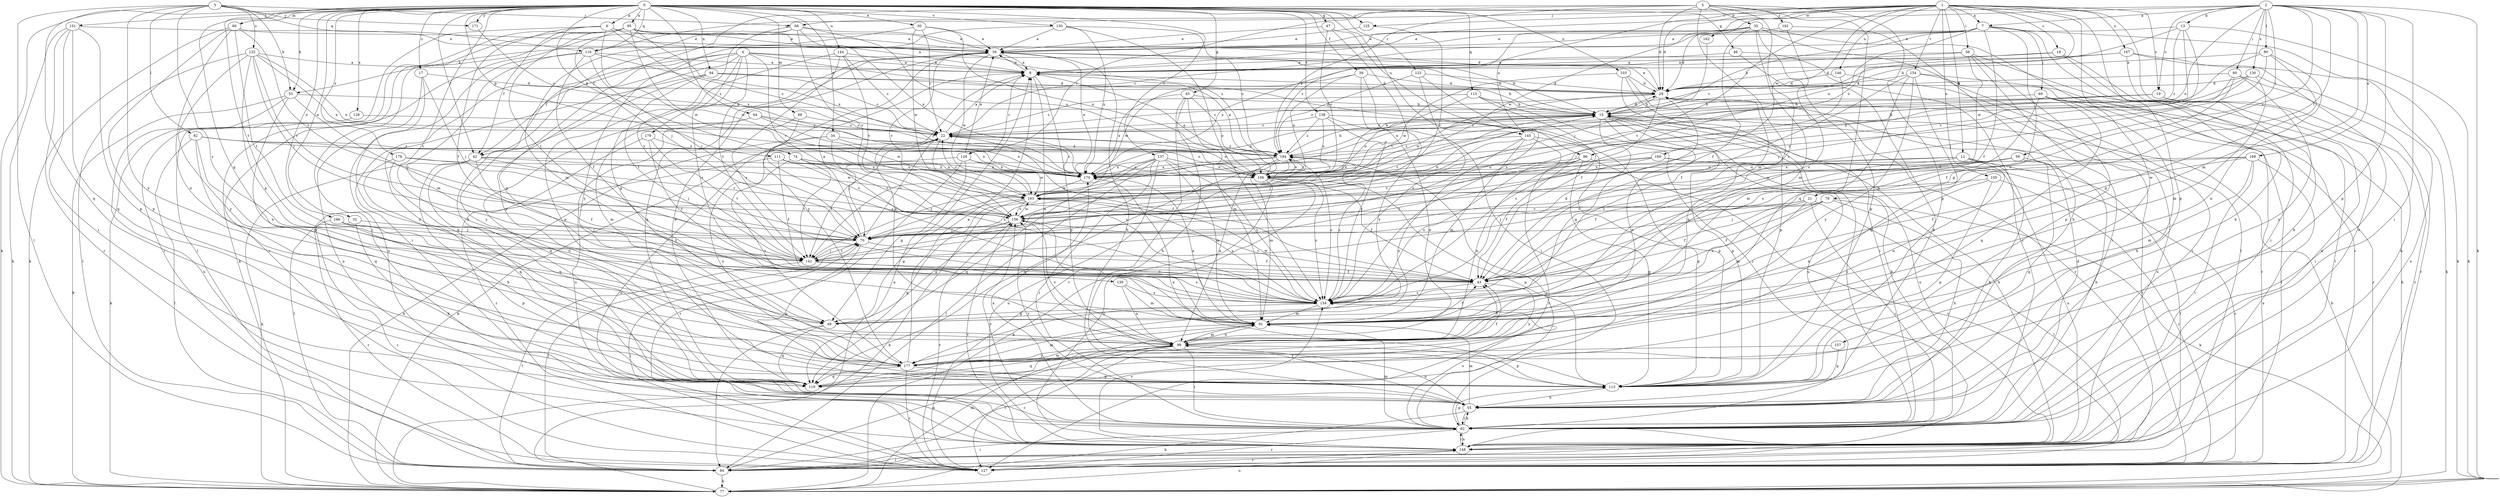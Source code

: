 strict digraph  {
0;
1;
2;
3;
4;
5;
6;
7;
8;
12;
13;
15;
17;
18;
19;
21;
22;
29;
30;
32;
34;
35;
36;
39;
42;
43;
45;
46;
47;
49;
53;
55;
56;
59;
60;
62;
64;
68;
69;
70;
74;
77;
78;
80;
82;
84;
88;
90;
91;
94;
95;
96;
99;
103;
105;
106;
111;
113;
115;
116;
119;
123;
125;
126;
127;
128;
130;
132;
134;
137;
138;
139;
141;
144;
145;
146;
148;
150;
151;
154;
156;
157;
160;
162;
163;
166;
167;
169;
170;
171;
177;
178;
179;
182;
184;
0 -> 6  [label=a];
0 -> 17  [label=c];
0 -> 30  [label=e];
0 -> 32  [label=e];
0 -> 34  [label=e];
0 -> 39  [label=f];
0 -> 42  [label=f];
0 -> 45  [label=g];
0 -> 46  [label=g];
0 -> 47  [label=g];
0 -> 49  [label=g];
0 -> 53  [label=h];
0 -> 64  [label=j];
0 -> 74  [label=k];
0 -> 77  [label=k];
0 -> 88  [label=m];
0 -> 90  [label=m];
0 -> 94  [label=n];
0 -> 95  [label=n];
0 -> 103  [label=o];
0 -> 111  [label=p];
0 -> 115  [label=q];
0 -> 116  [label=q];
0 -> 123  [label=r];
0 -> 125  [label=r];
0 -> 128  [label=s];
0 -> 137  [label=t];
0 -> 138  [label=t];
0 -> 139  [label=t];
0 -> 141  [label=t];
0 -> 144  [label=u];
0 -> 145  [label=u];
0 -> 150  [label=v];
0 -> 151  [label=v];
0 -> 166  [label=x];
0 -> 171  [label=y];
0 -> 178  [label=z];
1 -> 7  [label=a];
1 -> 12  [label=b];
1 -> 18  [label=c];
1 -> 19  [label=c];
1 -> 29  [label=d];
1 -> 56  [label=i];
1 -> 68  [label=j];
1 -> 105  [label=o];
1 -> 106  [label=o];
1 -> 113  [label=p];
1 -> 116  [label=q];
1 -> 141  [label=t];
1 -> 145  [label=u];
1 -> 146  [label=u];
1 -> 148  [label=u];
1 -> 154  [label=v];
1 -> 157  [label=w];
1 -> 160  [label=w];
1 -> 162  [label=w];
1 -> 163  [label=w];
1 -> 167  [label=x];
2 -> 7  [label=a];
2 -> 8  [label=a];
2 -> 13  [label=b];
2 -> 19  [label=c];
2 -> 21  [label=c];
2 -> 59  [label=i];
2 -> 60  [label=i];
2 -> 62  [label=i];
2 -> 77  [label=k];
2 -> 78  [label=l];
2 -> 80  [label=l];
2 -> 91  [label=m];
2 -> 106  [label=o];
2 -> 113  [label=p];
2 -> 125  [label=r];
2 -> 130  [label=s];
2 -> 169  [label=x];
3 -> 53  [label=h];
3 -> 68  [label=j];
3 -> 82  [label=l];
3 -> 84  [label=l];
3 -> 116  [label=q];
3 -> 119  [label=q];
3 -> 132  [label=s];
3 -> 134  [label=s];
3 -> 171  [label=y];
3 -> 177  [label=y];
4 -> 8  [label=a];
4 -> 15  [label=b];
4 -> 42  [label=f];
4 -> 49  [label=g];
4 -> 62  [label=i];
4 -> 96  [label=n];
4 -> 134  [label=s];
4 -> 141  [label=t];
4 -> 156  [label=v];
4 -> 177  [label=y];
4 -> 179  [label=z];
5 -> 29  [label=d];
5 -> 35  [label=e];
5 -> 42  [label=f];
5 -> 91  [label=m];
5 -> 113  [label=p];
5 -> 119  [label=q];
5 -> 126  [label=r];
5 -> 134  [label=s];
5 -> 182  [label=z];
5 -> 184  [label=z];
6 -> 36  [label=e];
6 -> 42  [label=f];
6 -> 43  [label=f];
6 -> 84  [label=l];
6 -> 163  [label=w];
6 -> 170  [label=x];
6 -> 184  [label=z];
7 -> 15  [label=b];
7 -> 22  [label=c];
7 -> 36  [label=e];
7 -> 43  [label=f];
7 -> 49  [label=g];
7 -> 53  [label=h];
7 -> 55  [label=h];
7 -> 69  [label=j];
7 -> 77  [label=k];
7 -> 96  [label=n];
8 -> 29  [label=d];
8 -> 36  [label=e];
8 -> 99  [label=n];
8 -> 113  [label=p];
8 -> 126  [label=r];
12 -> 43  [label=f];
12 -> 55  [label=h];
12 -> 84  [label=l];
12 -> 99  [label=n];
12 -> 106  [label=o];
12 -> 170  [label=x];
13 -> 15  [label=b];
13 -> 36  [label=e];
13 -> 77  [label=k];
13 -> 156  [label=v];
13 -> 163  [label=w];
13 -> 184  [label=z];
15 -> 22  [label=c];
15 -> 29  [label=d];
15 -> 49  [label=g];
15 -> 62  [label=i];
15 -> 99  [label=n];
15 -> 106  [label=o];
15 -> 113  [label=p];
15 -> 127  [label=r];
15 -> 148  [label=u];
15 -> 156  [label=v];
15 -> 170  [label=x];
17 -> 29  [label=d];
17 -> 70  [label=j];
17 -> 148  [label=u];
17 -> 177  [label=y];
18 -> 8  [label=a];
18 -> 29  [label=d];
18 -> 62  [label=i];
18 -> 148  [label=u];
19 -> 15  [label=b];
19 -> 62  [label=i];
19 -> 127  [label=r];
19 -> 170  [label=x];
19 -> 184  [label=z];
21 -> 43  [label=f];
21 -> 62  [label=i];
21 -> 70  [label=j];
21 -> 84  [label=l];
21 -> 91  [label=m];
21 -> 156  [label=v];
22 -> 8  [label=a];
22 -> 15  [label=b];
22 -> 43  [label=f];
22 -> 70  [label=j];
22 -> 77  [label=k];
22 -> 106  [label=o];
22 -> 134  [label=s];
22 -> 184  [label=z];
29 -> 15  [label=b];
29 -> 22  [label=c];
29 -> 36  [label=e];
29 -> 99  [label=n];
29 -> 134  [label=s];
29 -> 148  [label=u];
29 -> 163  [label=w];
30 -> 22  [label=c];
30 -> 36  [label=e];
30 -> 55  [label=h];
30 -> 106  [label=o];
30 -> 163  [label=w];
32 -> 55  [label=h];
32 -> 70  [label=j];
32 -> 127  [label=r];
34 -> 77  [label=k];
34 -> 134  [label=s];
34 -> 148  [label=u];
34 -> 170  [label=x];
34 -> 184  [label=z];
35 -> 29  [label=d];
35 -> 36  [label=e];
35 -> 43  [label=f];
35 -> 84  [label=l];
35 -> 91  [label=m];
35 -> 113  [label=p];
35 -> 127  [label=r];
35 -> 184  [label=z];
36 -> 8  [label=a];
36 -> 15  [label=b];
36 -> 49  [label=g];
36 -> 55  [label=h];
36 -> 119  [label=q];
36 -> 156  [label=v];
36 -> 163  [label=w];
36 -> 177  [label=y];
39 -> 29  [label=d];
39 -> 62  [label=i];
39 -> 106  [label=o];
39 -> 163  [label=w];
39 -> 177  [label=y];
42 -> 43  [label=f];
42 -> 55  [label=h];
42 -> 70  [label=j];
42 -> 77  [label=k];
42 -> 106  [label=o];
42 -> 119  [label=q];
42 -> 163  [label=w];
43 -> 134  [label=s];
43 -> 156  [label=v];
43 -> 177  [label=y];
45 -> 15  [label=b];
45 -> 55  [label=h];
45 -> 91  [label=m];
45 -> 106  [label=o];
45 -> 127  [label=r];
45 -> 170  [label=x];
46 -> 8  [label=a];
46 -> 55  [label=h];
46 -> 62  [label=i];
47 -> 36  [label=e];
47 -> 106  [label=o];
47 -> 134  [label=s];
47 -> 141  [label=t];
49 -> 84  [label=l];
49 -> 119  [label=q];
53 -> 15  [label=b];
53 -> 70  [label=j];
53 -> 77  [label=k];
53 -> 99  [label=n];
53 -> 148  [label=u];
55 -> 62  [label=i];
55 -> 77  [label=k];
55 -> 91  [label=m];
55 -> 99  [label=n];
55 -> 156  [label=v];
56 -> 8  [label=a];
56 -> 43  [label=f];
56 -> 62  [label=i];
56 -> 84  [label=l];
56 -> 113  [label=p];
56 -> 170  [label=x];
59 -> 55  [label=h];
59 -> 106  [label=o];
59 -> 119  [label=q];
59 -> 141  [label=t];
59 -> 163  [label=w];
60 -> 29  [label=d];
60 -> 43  [label=f];
60 -> 70  [label=j];
60 -> 127  [label=r];
60 -> 177  [label=y];
62 -> 15  [label=b];
62 -> 29  [label=d];
62 -> 55  [label=h];
62 -> 91  [label=m];
62 -> 113  [label=p];
62 -> 127  [label=r];
62 -> 134  [label=s];
62 -> 148  [label=u];
62 -> 156  [label=v];
62 -> 170  [label=x];
62 -> 184  [label=z];
64 -> 22  [label=c];
64 -> 91  [label=m];
64 -> 119  [label=q];
64 -> 163  [label=w];
64 -> 184  [label=z];
68 -> 36  [label=e];
68 -> 77  [label=k];
68 -> 91  [label=m];
68 -> 106  [label=o];
68 -> 141  [label=t];
68 -> 156  [label=v];
68 -> 170  [label=x];
69 -> 15  [label=b];
69 -> 55  [label=h];
69 -> 84  [label=l];
69 -> 119  [label=q];
69 -> 127  [label=r];
69 -> 134  [label=s];
70 -> 8  [label=a];
70 -> 22  [label=c];
70 -> 43  [label=f];
70 -> 113  [label=p];
70 -> 141  [label=t];
74 -> 106  [label=o];
74 -> 141  [label=t];
74 -> 156  [label=v];
74 -> 170  [label=x];
74 -> 177  [label=y];
77 -> 8  [label=a];
77 -> 15  [label=b];
77 -> 91  [label=m];
77 -> 148  [label=u];
78 -> 43  [label=f];
78 -> 55  [label=h];
78 -> 70  [label=j];
78 -> 77  [label=k];
78 -> 134  [label=s];
78 -> 156  [label=v];
80 -> 8  [label=a];
80 -> 49  [label=g];
80 -> 70  [label=j];
80 -> 99  [label=n];
80 -> 170  [label=x];
82 -> 49  [label=g];
82 -> 84  [label=l];
82 -> 106  [label=o];
82 -> 119  [label=q];
82 -> 170  [label=x];
82 -> 184  [label=z];
84 -> 62  [label=i];
84 -> 70  [label=j];
84 -> 77  [label=k];
84 -> 99  [label=n];
88 -> 22  [label=c];
88 -> 134  [label=s];
88 -> 148  [label=u];
90 -> 36  [label=e];
90 -> 77  [label=k];
90 -> 99  [label=n];
90 -> 113  [label=p];
90 -> 141  [label=t];
90 -> 156  [label=v];
91 -> 43  [label=f];
91 -> 99  [label=n];
91 -> 156  [label=v];
91 -> 170  [label=x];
94 -> 15  [label=b];
94 -> 22  [label=c];
94 -> 29  [label=d];
94 -> 119  [label=q];
94 -> 141  [label=t];
94 -> 177  [label=y];
95 -> 8  [label=a];
95 -> 29  [label=d];
95 -> 36  [label=e];
95 -> 62  [label=i];
95 -> 70  [label=j];
95 -> 84  [label=l];
95 -> 127  [label=r];
95 -> 141  [label=t];
95 -> 163  [label=w];
95 -> 170  [label=x];
96 -> 43  [label=f];
96 -> 99  [label=n];
96 -> 113  [label=p];
96 -> 127  [label=r];
96 -> 134  [label=s];
96 -> 170  [label=x];
99 -> 8  [label=a];
99 -> 43  [label=f];
99 -> 62  [label=i];
99 -> 84  [label=l];
99 -> 91  [label=m];
99 -> 113  [label=p];
99 -> 119  [label=q];
99 -> 127  [label=r];
99 -> 156  [label=v];
99 -> 177  [label=y];
103 -> 29  [label=d];
103 -> 62  [label=i];
103 -> 113  [label=p];
103 -> 127  [label=r];
103 -> 163  [label=w];
105 -> 99  [label=n];
105 -> 113  [label=p];
105 -> 127  [label=r];
105 -> 163  [label=w];
106 -> 8  [label=a];
106 -> 43  [label=f];
106 -> 77  [label=k];
106 -> 113  [label=p];
106 -> 134  [label=s];
106 -> 148  [label=u];
106 -> 184  [label=z];
111 -> 43  [label=f];
111 -> 84  [label=l];
111 -> 106  [label=o];
111 -> 156  [label=v];
111 -> 170  [label=x];
113 -> 55  [label=h];
113 -> 170  [label=x];
115 -> 15  [label=b];
115 -> 22  [label=c];
115 -> 62  [label=i];
115 -> 70  [label=j];
115 -> 148  [label=u];
116 -> 8  [label=a];
116 -> 22  [label=c];
116 -> 43  [label=f];
116 -> 70  [label=j];
116 -> 91  [label=m];
116 -> 148  [label=u];
119 -> 36  [label=e];
119 -> 91  [label=m];
123 -> 29  [label=d];
123 -> 43  [label=f];
123 -> 134  [label=s];
123 -> 184  [label=z];
125 -> 36  [label=e];
125 -> 156  [label=v];
126 -> 36  [label=e];
126 -> 49  [label=g];
126 -> 127  [label=r];
126 -> 141  [label=t];
126 -> 163  [label=w];
126 -> 170  [label=x];
127 -> 70  [label=j];
127 -> 156  [label=v];
128 -> 22  [label=c];
128 -> 77  [label=k];
130 -> 29  [label=d];
130 -> 91  [label=m];
130 -> 148  [label=u];
130 -> 156  [label=v];
130 -> 170  [label=x];
132 -> 8  [label=a];
132 -> 49  [label=g];
132 -> 70  [label=j];
132 -> 84  [label=l];
132 -> 106  [label=o];
132 -> 156  [label=v];
132 -> 170  [label=x];
132 -> 177  [label=y];
134 -> 29  [label=d];
134 -> 49  [label=g];
134 -> 91  [label=m];
134 -> 163  [label=w];
134 -> 184  [label=z];
137 -> 62  [label=i];
137 -> 84  [label=l];
137 -> 91  [label=m];
137 -> 106  [label=o];
137 -> 119  [label=q];
137 -> 134  [label=s];
137 -> 141  [label=t];
137 -> 148  [label=u];
137 -> 170  [label=x];
138 -> 22  [label=c];
138 -> 99  [label=n];
138 -> 106  [label=o];
138 -> 113  [label=p];
138 -> 134  [label=s];
138 -> 184  [label=z];
139 -> 91  [label=m];
139 -> 99  [label=n];
139 -> 134  [label=s];
141 -> 43  [label=f];
141 -> 70  [label=j];
141 -> 84  [label=l];
141 -> 134  [label=s];
144 -> 8  [label=a];
144 -> 22  [label=c];
144 -> 113  [label=p];
144 -> 134  [label=s];
144 -> 156  [label=v];
145 -> 70  [label=j];
145 -> 91  [label=m];
145 -> 113  [label=p];
145 -> 127  [label=r];
145 -> 177  [label=y];
145 -> 184  [label=z];
146 -> 29  [label=d];
146 -> 62  [label=i];
146 -> 70  [label=j];
148 -> 15  [label=b];
148 -> 62  [label=i];
148 -> 84  [label=l];
148 -> 127  [label=r];
148 -> 134  [label=s];
148 -> 156  [label=v];
150 -> 36  [label=e];
150 -> 134  [label=s];
150 -> 170  [label=x];
150 -> 177  [label=y];
150 -> 184  [label=z];
151 -> 36  [label=e];
151 -> 62  [label=i];
151 -> 77  [label=k];
151 -> 113  [label=p];
151 -> 119  [label=q];
151 -> 127  [label=r];
154 -> 29  [label=d];
154 -> 43  [label=f];
154 -> 77  [label=k];
154 -> 91  [label=m];
154 -> 119  [label=q];
154 -> 127  [label=r];
154 -> 177  [label=y];
156 -> 15  [label=b];
156 -> 49  [label=g];
156 -> 70  [label=j];
156 -> 163  [label=w];
157 -> 113  [label=p];
157 -> 177  [label=y];
160 -> 106  [label=o];
160 -> 127  [label=r];
160 -> 141  [label=t];
160 -> 148  [label=u];
160 -> 156  [label=v];
162 -> 70  [label=j];
163 -> 22  [label=c];
163 -> 49  [label=g];
163 -> 77  [label=k];
163 -> 119  [label=q];
163 -> 134  [label=s];
163 -> 156  [label=v];
166 -> 70  [label=j];
166 -> 113  [label=p];
166 -> 127  [label=r];
166 -> 141  [label=t];
167 -> 8  [label=a];
167 -> 22  [label=c];
167 -> 55  [label=h];
167 -> 77  [label=k];
167 -> 148  [label=u];
169 -> 43  [label=f];
169 -> 62  [label=i];
169 -> 91  [label=m];
169 -> 106  [label=o];
169 -> 148  [label=u];
169 -> 170  [label=x];
170 -> 22  [label=c];
170 -> 36  [label=e];
170 -> 163  [label=w];
171 -> 22  [label=c];
177 -> 8  [label=a];
177 -> 22  [label=c];
177 -> 43  [label=f];
177 -> 91  [label=m];
177 -> 113  [label=p];
177 -> 119  [label=q];
177 -> 127  [label=r];
178 -> 99  [label=n];
178 -> 119  [label=q];
178 -> 156  [label=v];
178 -> 170  [label=x];
179 -> 43  [label=f];
179 -> 127  [label=r];
179 -> 141  [label=t];
179 -> 184  [label=z];
182 -> 36  [label=e];
182 -> 55  [label=h];
182 -> 134  [label=s];
184 -> 8  [label=a];
184 -> 15  [label=b];
184 -> 91  [label=m];
184 -> 99  [label=n];
184 -> 106  [label=o];
184 -> 119  [label=q];
184 -> 134  [label=s];
184 -> 141  [label=t];
184 -> 170  [label=x];
}
